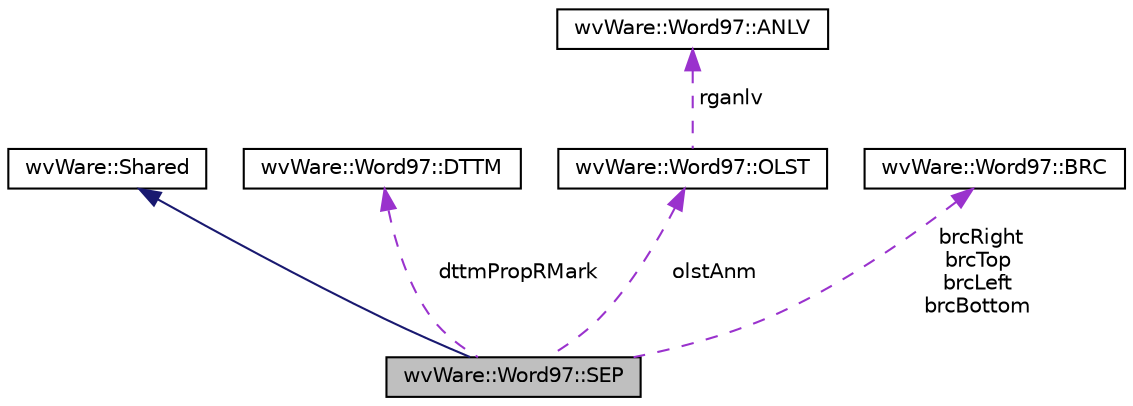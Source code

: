 digraph "wvWare::Word97::SEP"
{
  edge [fontname="Helvetica",fontsize="10",labelfontname="Helvetica",labelfontsize="10"];
  node [fontname="Helvetica",fontsize="10",shape=record];
  Node2 [label="wvWare::Word97::SEP",height=0.2,width=0.4,color="black", fillcolor="grey75", style="filled", fontcolor="black"];
  Node3 -> Node2 [dir="back",color="midnightblue",fontsize="10",style="solid",fontname="Helvetica"];
  Node3 [label="wvWare::Shared",height=0.2,width=0.4,color="black", fillcolor="white", style="filled",URL="$classwv_ware_1_1_shared.html"];
  Node4 -> Node2 [dir="back",color="darkorchid3",fontsize="10",style="dashed",label=" dttmPropRMark" ,fontname="Helvetica"];
  Node4 [label="wvWare::Word97::DTTM",height=0.2,width=0.4,color="black", fillcolor="white", style="filled",URL="$structwv_ware_1_1_word97_1_1_d_t_t_m.html"];
  Node5 -> Node2 [dir="back",color="darkorchid3",fontsize="10",style="dashed",label=" olstAnm" ,fontname="Helvetica"];
  Node5 [label="wvWare::Word97::OLST",height=0.2,width=0.4,color="black", fillcolor="white", style="filled",URL="$structwv_ware_1_1_word97_1_1_o_l_s_t.html"];
  Node6 -> Node5 [dir="back",color="darkorchid3",fontsize="10",style="dashed",label=" rganlv" ,fontname="Helvetica"];
  Node6 [label="wvWare::Word97::ANLV",height=0.2,width=0.4,color="black", fillcolor="white", style="filled",URL="$structwv_ware_1_1_word97_1_1_a_n_l_v.html"];
  Node7 -> Node2 [dir="back",color="darkorchid3",fontsize="10",style="dashed",label=" brcRight\nbrcTop\nbrcLeft\nbrcBottom" ,fontname="Helvetica"];
  Node7 [label="wvWare::Word97::BRC",height=0.2,width=0.4,color="black", fillcolor="white", style="filled",URL="$structwv_ware_1_1_word97_1_1_b_r_c.html"];
}
